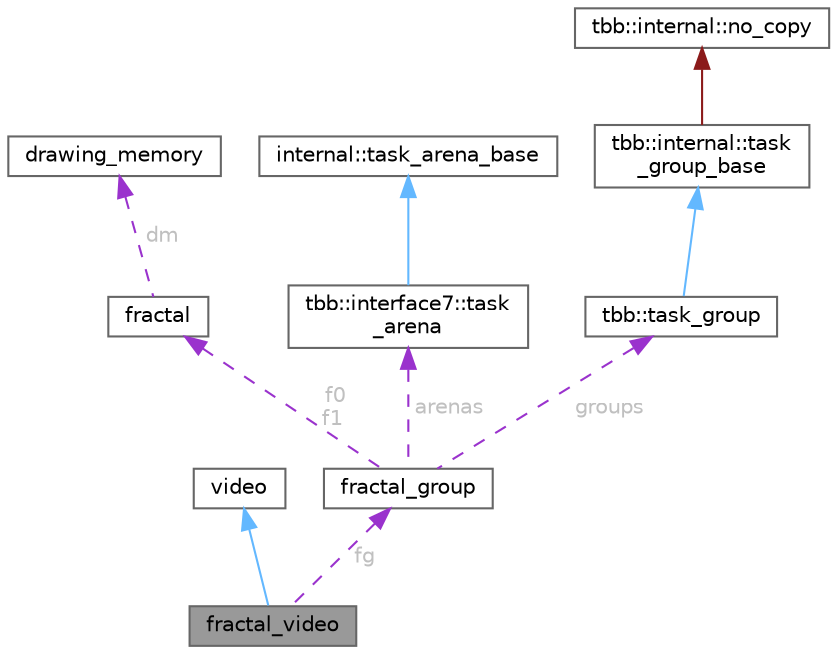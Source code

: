 digraph "fractal_video"
{
 // LATEX_PDF_SIZE
  bgcolor="transparent";
  edge [fontname=Helvetica,fontsize=10,labelfontname=Helvetica,labelfontsize=10];
  node [fontname=Helvetica,fontsize=10,shape=box,height=0.2,width=0.4];
  Node1 [id="Node000001",label="fractal_video",height=0.2,width=0.4,color="gray40", fillcolor="grey60", style="filled", fontcolor="black",tooltip=" "];
  Node2 -> Node1 [id="edge1_Node000001_Node000002",dir="back",color="steelblue1",style="solid",tooltip=" "];
  Node2 [id="Node000002",label="video",height=0.2,width=0.4,color="gray40", fillcolor="white", style="filled",URL="$classvideo.html",tooltip="Simple proxy class for managing of different video systems"];
  Node3 -> Node1 [id="edge2_Node000001_Node000003",dir="back",color="darkorchid3",style="dashed",tooltip=" ",label=" fg",fontcolor="grey" ];
  Node3 [id="Node000003",label="fractal_group",height=0.2,width=0.4,color="gray40", fillcolor="white", style="filled",URL="$classfractal__group.html",tooltip="The group of fractals"];
  Node4 -> Node3 [id="edge3_Node000003_Node000004",dir="back",color="darkorchid3",style="dashed",tooltip=" ",label=" f0\nf1",fontcolor="grey" ];
  Node4 [id="Node000004",label="fractal",height=0.2,width=0.4,color="gray40", fillcolor="white", style="filled",URL="$classfractal.html",tooltip="Fractal class"];
  Node5 -> Node4 [id="edge4_Node000004_Node000005",dir="back",color="darkorchid3",style="dashed",tooltip=" ",label=" dm",fontcolor="grey" ];
  Node5 [id="Node000005",label="drawing_memory",height=0.2,width=0.4,color="gray40", fillcolor="white", style="filled",URL="$classdrawing__memory.html",tooltip="Class for getting access to drawing memory"];
  Node6 -> Node3 [id="edge5_Node000003_Node000006",dir="back",color="darkorchid3",style="dashed",tooltip=" ",label=" arenas",fontcolor="grey" ];
  Node6 [id="Node000006",label="tbb::interface7::task\l_arena",height=0.2,width=0.4,color="gray40", fillcolor="white", style="filled",URL="$classtbb_1_1interface7_1_1task__arena.html",tooltip=" "];
  Node7 -> Node6 [id="edge6_Node000006_Node000007",dir="back",color="steelblue1",style="solid",tooltip=" "];
  Node7 [id="Node000007",label="internal::task_arena_base",height=0.2,width=0.4,color="gray40", fillcolor="white", style="filled",tooltip=" "];
  Node8 -> Node3 [id="edge7_Node000003_Node000008",dir="back",color="darkorchid3",style="dashed",tooltip=" ",label=" groups",fontcolor="grey" ];
  Node8 [id="Node000008",label="tbb::task_group",height=0.2,width=0.4,color="gray40", fillcolor="white", style="filled",URL="$classtbb_1_1task__group.html",tooltip=" "];
  Node9 -> Node8 [id="edge8_Node000008_Node000009",dir="back",color="steelblue1",style="solid",tooltip=" "];
  Node9 [id="Node000009",label="tbb::internal::task\l_group_base",height=0.2,width=0.4,color="gray40", fillcolor="white", style="filled",URL="$classtbb_1_1internal_1_1task__group__base.html",tooltip=" "];
  Node10 -> Node9 [id="edge9_Node000009_Node000010",dir="back",color="firebrick4",style="solid",tooltip=" "];
  Node10 [id="Node000010",label="tbb::internal::no_copy",height=0.2,width=0.4,color="gray40", fillcolor="white", style="filled",tooltip=" "];
}
